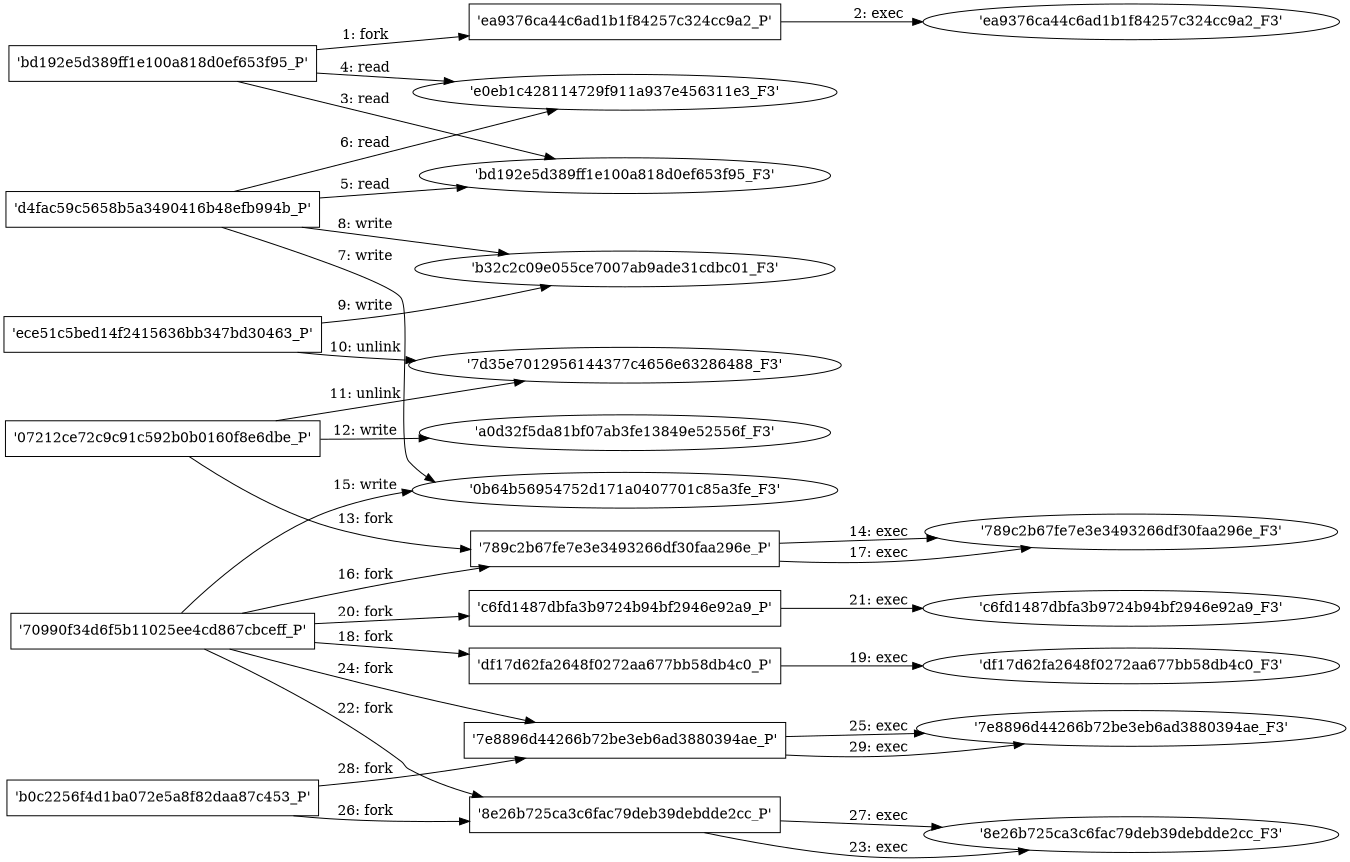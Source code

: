 digraph "D:\Learning\Paper\apt\基于CTI的攻击预警\Dataset\攻击图\ASGfromALLCTI\Dynamically Unpacking Malware With Pin.dot" {
rankdir="LR"
size="9"
fixedsize="false"
splines="true"
nodesep=0.3
ranksep=0
fontsize=10
overlap="scalexy"
engine= "neato"
	"'bd192e5d389ff1e100a818d0ef653f95_P'" [node_type=Process shape=box]
	"'ea9376ca44c6ad1b1f84257c324cc9a2_P'" [node_type=Process shape=box]
	"'bd192e5d389ff1e100a818d0ef653f95_P'" -> "'ea9376ca44c6ad1b1f84257c324cc9a2_P'" [label="1: fork"]
	"'ea9376ca44c6ad1b1f84257c324cc9a2_P'" [node_type=Process shape=box]
	"'ea9376ca44c6ad1b1f84257c324cc9a2_F3'" [node_type=File shape=ellipse]
	"'ea9376ca44c6ad1b1f84257c324cc9a2_P'" -> "'ea9376ca44c6ad1b1f84257c324cc9a2_F3'" [label="2: exec"]
	"'bd192e5d389ff1e100a818d0ef653f95_F3'" [node_type=file shape=ellipse]
	"'bd192e5d389ff1e100a818d0ef653f95_P'" [node_type=Process shape=box]
	"'bd192e5d389ff1e100a818d0ef653f95_P'" -> "'bd192e5d389ff1e100a818d0ef653f95_F3'" [label="3: read"]
	"'e0eb1c428114729f911a937e456311e3_F3'" [node_type=file shape=ellipse]
	"'bd192e5d389ff1e100a818d0ef653f95_P'" [node_type=Process shape=box]
	"'bd192e5d389ff1e100a818d0ef653f95_P'" -> "'e0eb1c428114729f911a937e456311e3_F3'" [label="4: read"]
	"'bd192e5d389ff1e100a818d0ef653f95_F3'" [node_type=file shape=ellipse]
	"'d4fac59c5658b5a3490416b48efb994b_P'" [node_type=Process shape=box]
	"'d4fac59c5658b5a3490416b48efb994b_P'" -> "'bd192e5d389ff1e100a818d0ef653f95_F3'" [label="5: read"]
	"'e0eb1c428114729f911a937e456311e3_F3'" [node_type=file shape=ellipse]
	"'d4fac59c5658b5a3490416b48efb994b_P'" [node_type=Process shape=box]
	"'d4fac59c5658b5a3490416b48efb994b_P'" -> "'e0eb1c428114729f911a937e456311e3_F3'" [label="6: read"]
	"'0b64b56954752d171a0407701c85a3fe_F3'" [node_type=file shape=ellipse]
	"'d4fac59c5658b5a3490416b48efb994b_P'" [node_type=Process shape=box]
	"'d4fac59c5658b5a3490416b48efb994b_P'" -> "'0b64b56954752d171a0407701c85a3fe_F3'" [label="7: write"]
	"'b32c2c09e055ce7007ab9ade31cdbc01_F3'" [node_type=file shape=ellipse]
	"'d4fac59c5658b5a3490416b48efb994b_P'" [node_type=Process shape=box]
	"'d4fac59c5658b5a3490416b48efb994b_P'" -> "'b32c2c09e055ce7007ab9ade31cdbc01_F3'" [label="8: write"]
	"'b32c2c09e055ce7007ab9ade31cdbc01_F3'" [node_type=file shape=ellipse]
	"'ece51c5bed14f2415636bb347bd30463_P'" [node_type=Process shape=box]
	"'ece51c5bed14f2415636bb347bd30463_P'" -> "'b32c2c09e055ce7007ab9ade31cdbc01_F3'" [label="9: write"]
	"'7d35e7012956144377c4656e63286488_F3'" [node_type=file shape=ellipse]
	"'ece51c5bed14f2415636bb347bd30463_P'" [node_type=Process shape=box]
	"'ece51c5bed14f2415636bb347bd30463_P'" -> "'7d35e7012956144377c4656e63286488_F3'" [label="10: unlink"]
	"'7d35e7012956144377c4656e63286488_F3'" [node_type=file shape=ellipse]
	"'07212ce72c9c91c592b0b0160f8e6dbe_P'" [node_type=Process shape=box]
	"'07212ce72c9c91c592b0b0160f8e6dbe_P'" -> "'7d35e7012956144377c4656e63286488_F3'" [label="11: unlink"]
	"'a0d32f5da81bf07ab3fe13849e52556f_F3'" [node_type=file shape=ellipse]
	"'07212ce72c9c91c592b0b0160f8e6dbe_P'" [node_type=Process shape=box]
	"'07212ce72c9c91c592b0b0160f8e6dbe_P'" -> "'a0d32f5da81bf07ab3fe13849e52556f_F3'" [label="12: write"]
	"'07212ce72c9c91c592b0b0160f8e6dbe_P'" [node_type=Process shape=box]
	"'789c2b67fe7e3e3493266df30faa296e_P'" [node_type=Process shape=box]
	"'07212ce72c9c91c592b0b0160f8e6dbe_P'" -> "'789c2b67fe7e3e3493266df30faa296e_P'" [label="13: fork"]
	"'789c2b67fe7e3e3493266df30faa296e_P'" [node_type=Process shape=box]
	"'789c2b67fe7e3e3493266df30faa296e_F3'" [node_type=File shape=ellipse]
	"'789c2b67fe7e3e3493266df30faa296e_P'" -> "'789c2b67fe7e3e3493266df30faa296e_F3'" [label="14: exec"]
	"'0b64b56954752d171a0407701c85a3fe_F3'" [node_type=file shape=ellipse]
	"'70990f34d6f5b11025ee4cd867cbceff_P'" [node_type=Process shape=box]
	"'70990f34d6f5b11025ee4cd867cbceff_P'" -> "'0b64b56954752d171a0407701c85a3fe_F3'" [label="15: write"]
	"'70990f34d6f5b11025ee4cd867cbceff_P'" [node_type=Process shape=box]
	"'789c2b67fe7e3e3493266df30faa296e_P'" [node_type=Process shape=box]
	"'70990f34d6f5b11025ee4cd867cbceff_P'" -> "'789c2b67fe7e3e3493266df30faa296e_P'" [label="16: fork"]
	"'789c2b67fe7e3e3493266df30faa296e_P'" [node_type=Process shape=box]
	"'789c2b67fe7e3e3493266df30faa296e_F3'" [node_type=File shape=ellipse]
	"'789c2b67fe7e3e3493266df30faa296e_P'" -> "'789c2b67fe7e3e3493266df30faa296e_F3'" [label="17: exec"]
	"'70990f34d6f5b11025ee4cd867cbceff_P'" [node_type=Process shape=box]
	"'df17d62fa2648f0272aa677bb58db4c0_P'" [node_type=Process shape=box]
	"'70990f34d6f5b11025ee4cd867cbceff_P'" -> "'df17d62fa2648f0272aa677bb58db4c0_P'" [label="18: fork"]
	"'df17d62fa2648f0272aa677bb58db4c0_P'" [node_type=Process shape=box]
	"'df17d62fa2648f0272aa677bb58db4c0_F3'" [node_type=File shape=ellipse]
	"'df17d62fa2648f0272aa677bb58db4c0_P'" -> "'df17d62fa2648f0272aa677bb58db4c0_F3'" [label="19: exec"]
	"'70990f34d6f5b11025ee4cd867cbceff_P'" [node_type=Process shape=box]
	"'c6fd1487dbfa3b9724b94bf2946e92a9_P'" [node_type=Process shape=box]
	"'70990f34d6f5b11025ee4cd867cbceff_P'" -> "'c6fd1487dbfa3b9724b94bf2946e92a9_P'" [label="20: fork"]
	"'c6fd1487dbfa3b9724b94bf2946e92a9_P'" [node_type=Process shape=box]
	"'c6fd1487dbfa3b9724b94bf2946e92a9_F3'" [node_type=File shape=ellipse]
	"'c6fd1487dbfa3b9724b94bf2946e92a9_P'" -> "'c6fd1487dbfa3b9724b94bf2946e92a9_F3'" [label="21: exec"]
	"'70990f34d6f5b11025ee4cd867cbceff_P'" [node_type=Process shape=box]
	"'8e26b725ca3c6fac79deb39debdde2cc_P'" [node_type=Process shape=box]
	"'70990f34d6f5b11025ee4cd867cbceff_P'" -> "'8e26b725ca3c6fac79deb39debdde2cc_P'" [label="22: fork"]
	"'8e26b725ca3c6fac79deb39debdde2cc_P'" [node_type=Process shape=box]
	"'8e26b725ca3c6fac79deb39debdde2cc_F3'" [node_type=File shape=ellipse]
	"'8e26b725ca3c6fac79deb39debdde2cc_P'" -> "'8e26b725ca3c6fac79deb39debdde2cc_F3'" [label="23: exec"]
	"'70990f34d6f5b11025ee4cd867cbceff_P'" [node_type=Process shape=box]
	"'7e8896d44266b72be3eb6ad3880394ae_P'" [node_type=Process shape=box]
	"'70990f34d6f5b11025ee4cd867cbceff_P'" -> "'7e8896d44266b72be3eb6ad3880394ae_P'" [label="24: fork"]
	"'7e8896d44266b72be3eb6ad3880394ae_P'" [node_type=Process shape=box]
	"'7e8896d44266b72be3eb6ad3880394ae_F3'" [node_type=File shape=ellipse]
	"'7e8896d44266b72be3eb6ad3880394ae_P'" -> "'7e8896d44266b72be3eb6ad3880394ae_F3'" [label="25: exec"]
	"'b0c2256f4d1ba072e5a8f82daa87c453_P'" [node_type=Process shape=box]
	"'8e26b725ca3c6fac79deb39debdde2cc_P'" [node_type=Process shape=box]
	"'b0c2256f4d1ba072e5a8f82daa87c453_P'" -> "'8e26b725ca3c6fac79deb39debdde2cc_P'" [label="26: fork"]
	"'8e26b725ca3c6fac79deb39debdde2cc_P'" [node_type=Process shape=box]
	"'8e26b725ca3c6fac79deb39debdde2cc_F3'" [node_type=File shape=ellipse]
	"'8e26b725ca3c6fac79deb39debdde2cc_P'" -> "'8e26b725ca3c6fac79deb39debdde2cc_F3'" [label="27: exec"]
	"'b0c2256f4d1ba072e5a8f82daa87c453_P'" [node_type=Process shape=box]
	"'7e8896d44266b72be3eb6ad3880394ae_P'" [node_type=Process shape=box]
	"'b0c2256f4d1ba072e5a8f82daa87c453_P'" -> "'7e8896d44266b72be3eb6ad3880394ae_P'" [label="28: fork"]
	"'7e8896d44266b72be3eb6ad3880394ae_P'" [node_type=Process shape=box]
	"'7e8896d44266b72be3eb6ad3880394ae_F3'" [node_type=File shape=ellipse]
	"'7e8896d44266b72be3eb6ad3880394ae_P'" -> "'7e8896d44266b72be3eb6ad3880394ae_F3'" [label="29: exec"]
}
